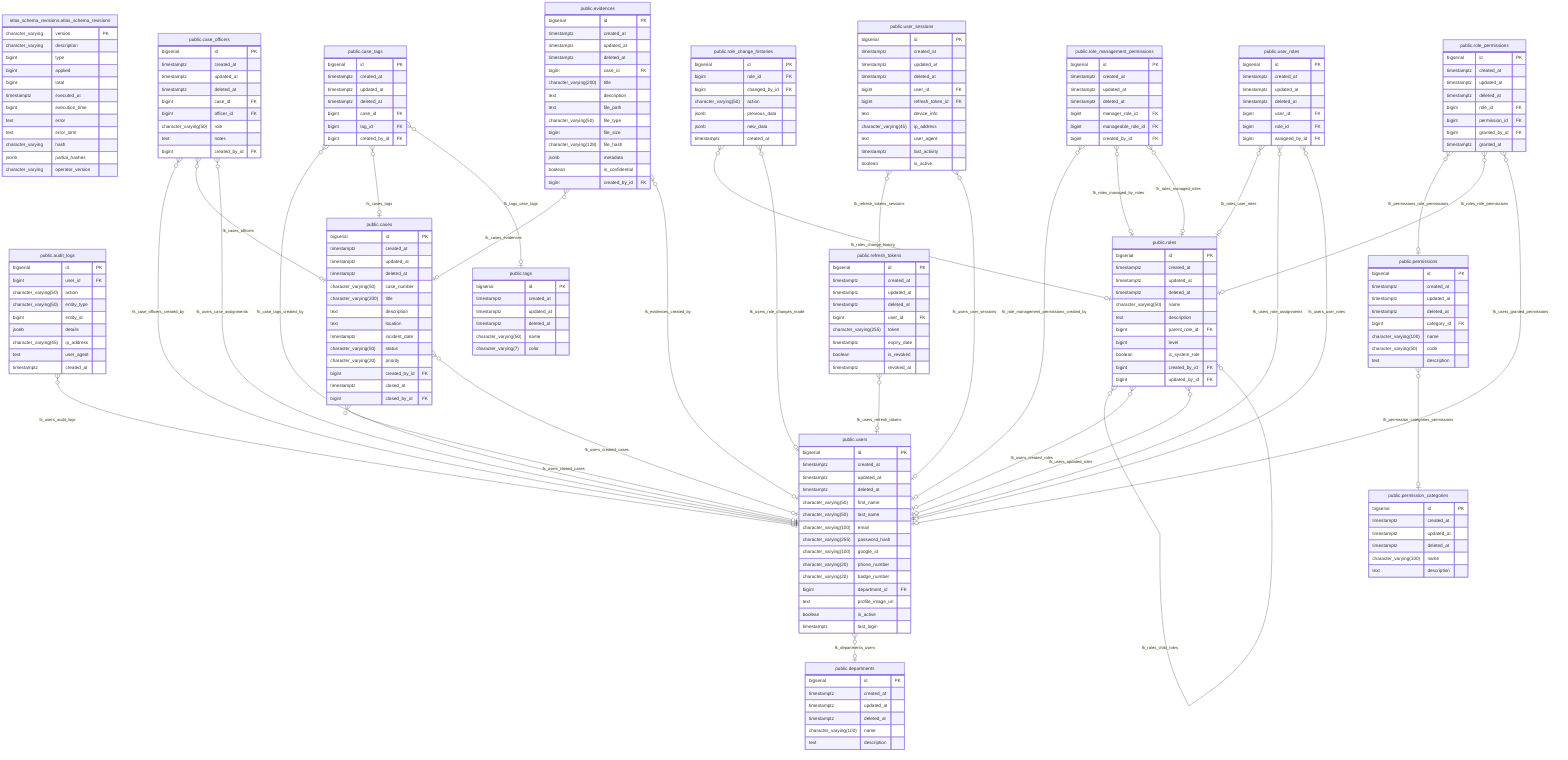 erDiagram
    atlas_schema_revisions_atlas_schema_revisions["atlas_schema_revisions.atlas_schema_revisions"] {
      character_varying version PK
      character_varying description
      bigint type
      bigint applied
      bigint total
      timestamptz executed_at
      bigint execution_time
      text error
      text error_stmt
      character_varying hash
      jsonb partial_hashes
      character_varying operator_version
    }
    public_audit_logs["public.audit_logs"] {
      bigserial id PK
      bigint user_id FK
      character_varying(50) action
      character_varying(50) entity_type
      bigint entity_id
      jsonb details
      character_varying(45) ip_address
      text user_agent
      timestamptz created_at
    }
    public_audit_logs }o--o| public_users : fk_users_audit_logs
    public_case_officers["public.case_officers"] {
      bigserial id PK
      timestamptz created_at
      timestamptz updated_at
      timestamptz deleted_at
      bigint case_id FK
      bigint officer_id FK
      character_varying(50) role
      text notes
      bigint created_by_id FK
    }
    public_case_officers }o--o| public_users : fk_case_officers_created_by
    public_case_officers }o--o| public_cases : fk_cases_officers
    public_case_officers }o--o| public_users : fk_users_case_assignments
    public_case_tags["public.case_tags"] {
      bigserial id PK
      timestamptz created_at
      timestamptz updated_at
      timestamptz deleted_at
      bigint case_id FK
      bigint tag_id FK
      bigint created_by_id FK
    }
    public_case_tags }o--o| public_users : fk_case_tags_created_by
    public_case_tags }o--o| public_cases : fk_cases_tags
    public_case_tags }o--o| public_tags : fk_tags_case_tags
    public_cases["public.cases"] {
      bigserial id PK
      timestamptz created_at
      timestamptz updated_at
      timestamptz deleted_at
      character_varying(50) case_number
      character_varying(200) title
      text description
      text location
      timestamptz incident_date
      character_varying(50) status
      character_varying(20) priority
      bigint created_by_id FK
      timestamptz closed_at
      bigint closed_by_id FK
    }
    public_cases }o--o| public_users : fk_users_closed_cases
    public_cases }o--o| public_users : fk_users_created_cases
    public_departments["public.departments"] {
      bigserial id PK
      timestamptz created_at
      timestamptz updated_at
      timestamptz deleted_at
      character_varying(100) name
      text description
    }
    public_evidences["public.evidences"] {
      bigserial id PK
      timestamptz created_at
      timestamptz updated_at
      timestamptz deleted_at
      bigint case_id FK
      character_varying(200) title
      text description
      text file_path
      character_varying(50) file_type
      bigint file_size
      character_varying(128) file_hash
      jsonb metadata
      boolean is_confidential
      bigint created_by_id FK
    }
    public_evidences }o--o| public_cases : fk_cases_evidences
    public_evidences }o--o| public_users : fk_evidences_created_by
    public_permission_categories["public.permission_categories"] {
      bigserial id PK
      timestamptz created_at
      timestamptz updated_at
      timestamptz deleted_at
      character_varying(100) name
      text description
    }
    public_permissions["public.permissions"] {
      bigserial id PK
      timestamptz created_at
      timestamptz updated_at
      timestamptz deleted_at
      bigint category_id FK
      character_varying(100) name
      character_varying(50) code
      text description
    }
    public_permissions }o--o| public_permission_categories : fk_permission_categories_permissions
    public_refresh_tokens["public.refresh_tokens"] {
      bigserial id PK
      timestamptz created_at
      timestamptz updated_at
      timestamptz deleted_at
      bigint user_id FK
      character_varying(255) token
      timestamptz expiry_date
      boolean is_revoked
      timestamptz revoked_at
    }
    public_refresh_tokens }o--o| public_users : fk_users_refresh_tokens
    public_role_change_histories["public.role_change_histories"] {
      bigserial id PK
      bigint role_id FK
      bigint changed_by_id FK
      character_varying(50) action
      jsonb previous_data
      jsonb new_data
      timestamptz created_at
    }
    public_role_change_histories }o--o| public_roles : fk_roles_change_history
    public_role_change_histories }o--o| public_users : fk_users_role_changes_made
    public_role_management_permissions["public.role_management_permissions"] {
      bigserial id PK
      timestamptz created_at
      timestamptz updated_at
      timestamptz deleted_at
      bigint manager_role_id FK
      bigint manageable_role_id FK
      bigint created_by_id FK
    }
    public_role_management_permissions }o--o| public_users : fk_role_management_permissions_created_by
    public_role_management_permissions }o--o| public_roles : fk_roles_managed_by_roles
    public_role_management_permissions }o--o| public_roles : fk_roles_managed_roles
    public_role_permissions["public.role_permissions"] {
      bigserial id PK
      timestamptz created_at
      timestamptz updated_at
      timestamptz deleted_at
      bigint role_id FK
      bigint permission_id FK
      bigint granted_by_id FK
      timestamptz granted_at
    }
    public_role_permissions }o--o| public_permissions : fk_permissions_role_permissions
    public_role_permissions }o--o| public_roles : fk_roles_role_permissions
    public_role_permissions }o--o| public_users : fk_users_granted_permissions
    public_roles["public.roles"] {
      bigserial id PK
      timestamptz created_at
      timestamptz updated_at
      timestamptz deleted_at
      character_varying(50) name
      text description
      bigint parent_role_id FK
      bigint level
      boolean is_system_role
      bigint created_by_id FK
      bigint updated_by_id FK
    }
    public_roles }o--o| public_roles : fk_roles_child_roles
    public_roles }o--o| public_users : fk_users_created_roles
    public_roles }o--o| public_users : fk_users_updated_roles
    public_tags["public.tags"] {
      bigserial id PK
      timestamptz created_at
      timestamptz updated_at
      timestamptz deleted_at
      character_varying(50) name
      character_varying(7) color
    }
    public_user_roles["public.user_roles"] {
      bigserial id PK
      timestamptz created_at
      timestamptz updated_at
      timestamptz deleted_at
      bigint user_id FK
      bigint role_id FK
      bigint assigned_by_id FK
    }
    public_user_roles }o--o| public_roles : fk_roles_user_roles
    public_user_roles }o--o| public_users : fk_users_role_assignments
    public_user_roles }o--o| public_users : fk_users_user_roles
    public_user_sessions["public.user_sessions"] {
      bigserial id PK
      timestamptz created_at
      timestamptz updated_at
      timestamptz deleted_at
      bigint user_id FK
      bigint refresh_token_id FK
      text device_info
      character_varying(45) ip_address
      text user_agent
      timestamptz last_activity
      boolean is_active
    }
    public_user_sessions }o--o| public_refresh_tokens : fk_refresh_tokens_sessions
    public_user_sessions }o--o| public_users : fk_users_user_sessions
    public_users["public.users"] {
      bigserial id PK
      timestamptz created_at
      timestamptz updated_at
      timestamptz deleted_at
      character_varying(50) first_name
      character_varying(50) last_name
      character_varying(100) email
      character_varying(255) password_hash
      character_varying(100) google_id
      character_varying(20) phone_number
      character_varying(20) badge_number
      bigint department_id FK
      text profile_image_url
      boolean is_active
      timestamptz last_login
    }
    public_users }o--o| public_departments : fk_departments_users